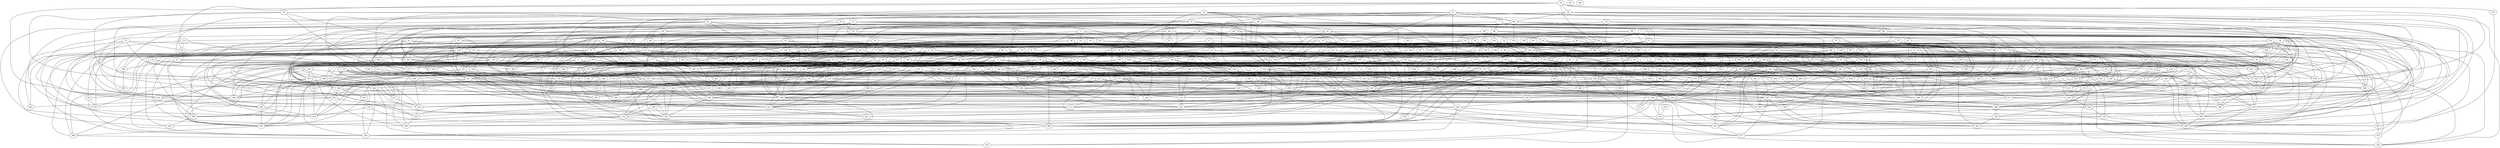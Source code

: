 strict graph "gnp_random_graph(400,0.015)" {
0;
1;
2;
3;
4;
5;
6;
7;
8;
9;
10;
11;
12;
13;
14;
15;
16;
17;
18;
19;
20;
21;
22;
23;
24;
25;
26;
27;
28;
29;
30;
31;
32;
33;
34;
35;
36;
37;
38;
39;
40;
41;
42;
43;
44;
45;
46;
47;
48;
49;
50;
51;
52;
53;
54;
55;
56;
57;
58;
59;
60;
61;
62;
63;
64;
65;
66;
67;
68;
69;
70;
71;
72;
73;
74;
75;
76;
77;
78;
79;
80;
81;
82;
83;
84;
85;
86;
87;
88;
89;
90;
91;
92;
93;
94;
95;
96;
97;
98;
99;
100;
101;
102;
103;
104;
105;
106;
107;
108;
109;
110;
111;
112;
113;
114;
115;
116;
117;
118;
119;
120;
121;
122;
123;
124;
125;
126;
127;
128;
129;
130;
131;
132;
133;
134;
135;
136;
137;
138;
139;
140;
141;
142;
143;
144;
145;
146;
147;
148;
149;
150;
151;
152;
153;
154;
155;
156;
157;
158;
159;
160;
161;
162;
163;
164;
165;
166;
167;
168;
169;
170;
171;
172;
173;
174;
175;
176;
177;
178;
179;
180;
181;
182;
183;
184;
185;
186;
187;
188;
189;
190;
191;
192;
193;
194;
195;
196;
197;
198;
199;
200;
201;
202;
203;
204;
205;
206;
207;
208;
209;
210;
211;
212;
213;
214;
215;
216;
217;
218;
219;
220;
221;
222;
223;
224;
225;
226;
227;
228;
229;
230;
231;
232;
233;
234;
235;
236;
237;
238;
239;
240;
241;
242;
243;
244;
245;
246;
247;
248;
249;
250;
251;
252;
253;
254;
255;
256;
257;
258;
259;
260;
261;
262;
263;
264;
265;
266;
267;
268;
269;
270;
271;
272;
273;
274;
275;
276;
277;
278;
279;
280;
281;
282;
283;
284;
285;
286;
287;
288;
289;
290;
291;
292;
293;
294;
295;
296;
297;
298;
299;
300;
301;
302;
303;
304;
305;
306;
307;
308;
309;
310;
311;
312;
313;
314;
315;
316;
317;
318;
319;
320;
321;
322;
323;
324;
325;
326;
327;
328;
329;
330;
331;
332;
333;
334;
335;
336;
337;
338;
339;
340;
341;
342;
343;
344;
345;
346;
347;
348;
349;
350;
351;
352;
353;
354;
355;
356;
357;
358;
359;
360;
361;
362;
363;
364;
365;
366;
367;
368;
369;
370;
371;
372;
373;
374;
375;
376;
377;
378;
379;
380;
381;
382;
383;
384;
385;
386;
387;
388;
389;
390;
391;
392;
393;
394;
395;
396;
397;
398;
399;
0 -- 192  [is_available=True, prob="0.960285583182"];
0 -- 261  [is_available=True, prob="0.681422055364"];
0 -- 233  [is_available=True, prob="1.0"];
0 -- 204  [is_available=True, prob="1.0"];
0 -- 306  [is_available=True, prob="1.0"];
0 -- 246  [is_available=True, prob="0.301955487008"];
1 -- 294  [is_available=True, prob="0.506749391489"];
1 -- 297  [is_available=True, prob="0.233787558699"];
1 -- 298  [is_available=True, prob="1.0"];
1 -- 369  [is_available=True, prob="0.679521662297"];
1 -- 339  [is_available=True, prob="0.93974536189"];
1 -- 151  [is_available=True, prob="0.552618954377"];
1 -- 316  [is_available=True, prob="0.255176655302"];
2 -- 385  [is_available=True, prob="0.575468000757"];
2 -- 71  [is_available=True, prob="0.551263772239"];
2 -- 106  [is_available=True, prob="0.0713810730258"];
2 -- 150  [is_available=True, prob="0.585326218203"];
2 -- 316  [is_available=True, prob="1.0"];
2 -- 381  [is_available=True, prob="0.637467977395"];
3 -- 353  [is_available=True, prob="1.0"];
3 -- 4  [is_available=True, prob="0.148860842508"];
3 -- 23  [is_available=True, prob="0.0703314576126"];
3 -- 78  [is_available=True, prob="0.779979989581"];
3 -- 239  [is_available=True, prob="0.106447644078"];
3 -- 17  [is_available=True, prob="1.0"];
3 -- 311  [is_available=True, prob="0.00997326498165"];
4 -- 213  [is_available=True, prob="1.0"];
4 -- 253  [is_available=True, prob="0.691884618298"];
5 -- 237  [is_available=True, prob="0.814919615978"];
5 -- 39  [is_available=True, prob="0.0188397613624"];
6 -- 264  [is_available=True, prob="0.746663117261"];
6 -- 209  [is_available=True, prob="1.0"];
6 -- 274  [is_available=True, prob="1.0"];
6 -- 27  [is_available=True, prob="0.120136037571"];
6 -- 265  [is_available=True, prob="0.358320184984"];
7 -- 48  [is_available=True, prob="1.0"];
7 -- 248  [is_available=True, prob="0.43840046336"];
7 -- 91  [is_available=True, prob="0.93866984125"];
7 -- 109  [is_available=True, prob="0.689326023849"];
8 -- 354  [is_available=True, prob="1.0"];
8 -- 299  [is_available=True, prob="0.377552184216"];
8 -- 237  [is_available=True, prob="0.974811190795"];
8 -- 348  [is_available=True, prob="0.845753069719"];
8 -- 189  [is_available=True, prob="0.991782138183"];
8 -- 126  [is_available=True, prob="0.162646977835"];
8 -- 223  [is_available=True, prob="1.0"];
9 -- 259  [is_available=True, prob="0.367141129688"];
9 -- 133  [is_available=True, prob="0.82255637795"];
9 -- 262  [is_available=True, prob="1.0"];
9 -- 277  [is_available=True, prob="0.678183859689"];
9 -- 281  [is_available=True, prob="0.322669842149"];
9 -- 284  [is_available=True, prob="1.0"];
10 -- 80  [is_available=True, prob="0.626778570759"];
10 -- 98  [is_available=True, prob="0.527694461531"];
10 -- 306  [is_available=True, prob="0.290276744316"];
10 -- 189  [is_available=True, prob="1.0"];
10 -- 231  [is_available=True, prob="0.32523570215"];
11 -- 112  [is_available=True, prob="0.999160044097"];
11 -- 243  [is_available=True, prob="1.0"];
11 -- 357  [is_available=True, prob="0.98987338844"];
11 -- 86  [is_available=True, prob="0.0404038038863"];
12 -- 376  [is_available=True, prob="1.0"];
12 -- 70  [is_available=True, prob="1.0"];
13 -- 321  [is_available=True, prob="1.0"];
13 -- 197  [is_available=True, prob="0.813988659428"];
13 -- 137  [is_available=True, prob="0.787743212797"];
13 -- 397  [is_available=True, prob="0.512699382457"];
13 -- 335  [is_available=True, prob="1.0"];
13 -- 348  [is_available=True, prob="0.82392871072"];
14 -- 307  [is_available=True, prob="0.818941201322"];
14 -- 20  [is_available=True, prob="0.757386504232"];
15 -- 257  [is_available=True, prob="0.418201823012"];
15 -- 226  [is_available=True, prob="0.412255112511"];
15 -- 165  [is_available=True, prob="1.0"];
15 -- 134  [is_available=True, prob="0.14285822225"];
15 -- 327  [is_available=True, prob="1.0"];
15 -- 44  [is_available=True, prob="0.214883980055"];
15 -- 181  [is_available=True, prob="1.0"];
15 -- 282  [is_available=True, prob="0.0753790048757"];
15 -- 155  [is_available=True, prob="0.639222310818"];
15 -- 60  [is_available=True, prob="0.832320021132"];
16 -- 197  [is_available=True, prob="0.0401880857125"];
16 -- 38  [is_available=True, prob="0.403188425488"];
16 -- 241  [is_available=True, prob="0.377475032651"];
16 -- 145  [is_available=True, prob="0.979264010996"];
16 -- 338  [is_available=True, prob="0.372195084693"];
16 -- 187  [is_available=True, prob="0.773029834215"];
16 -- 351  [is_available=True, prob="1.0"];
17 -- 192  [is_available=True, prob="0.0430210879419"];
17 -- 299  [is_available=True, prob="0.813534009367"];
17 -- 384  [is_available=True, prob="0.228947491809"];
18 -- 396  [is_available=True, prob="0.741674489685"];
18 -- 115  [is_available=True, prob="1.0"];
18 -- 76  [is_available=True, prob="0.501976143646"];
18 -- 237  [is_available=True, prob="0.685010445425"];
18 -- 397  [is_available=True, prob="0.686671621375"];
19 -- 96  [is_available=True, prob="0.677477331081"];
19 -- 290  [is_available=True, prob="1.0"];
19 -- 165  [is_available=True, prob="0.518239472526"];
19 -- 326  [is_available=True, prob="1.0"];
19 -- 41  [is_available=True, prob="1.0"];
19 -- 144  [is_available=True, prob="0.676312673942"];
19 -- 51  [is_available=True, prob="0.431543005306"];
19 -- 84  [is_available=True, prob="1.0"];
19 -- 89  [is_available=True, prob="1.0"];
19 -- 155  [is_available=True, prob="1.0"];
20 -- 256  [is_available=True, prob="0.148397392811"];
20 -- 229  [is_available=True, prob="0.628264155197"];
20 -- 359  [is_available=True, prob="0.17731800015"];
20 -- 215  [is_available=True, prob="0.343204433142"];
20 -- 92  [is_available=True, prob="0.599134501204"];
20 -- 253  [is_available=True, prob="0.847064534475"];
21 -- 288  [is_available=True, prob="0.689982561936"];
21 -- 258  [is_available=True, prob="0.079491472247"];
21 -- 361  [is_available=True, prob="0.980118746986"];
21 -- 354  [is_available=True, prob="0.206322788056"];
21 -- 243  [is_available=True, prob="0.570042036112"];
21 -- 181  [is_available=True, prob="0.665543838492"];
21 -- 374  [is_available=True, prob="0.22926069471"];
21 -- 393  [is_available=True, prob="0.29802508813"];
21 -- 152  [is_available=True, prob="0.00693264459217"];
21 -- 89  [is_available=True, prob="1.0"];
21 -- 381  [is_available=True, prob="0.992177483139"];
22 -- 176  [is_available=True, prob="0.977960536988"];
22 -- 133  [is_available=True, prob="0.343171764308"];
22 -- 398  [is_available=True, prob="0.715627051919"];
23 -- 259  [is_available=True, prob="0.022892438881"];
23 -- 102  [is_available=True, prob="0.37173475311"];
23 -- 114  [is_available=True, prob="0.412220255489"];
23 -- 181  [is_available=True, prob="0.65277793896"];
23 -- 252  [is_available=True, prob="0.531968683173"];
24 -- 144  [is_available=True, prob="0.130800329865"];
24 -- 202  [is_available=True, prob="0.739600430046"];
24 -- 93  [is_available=True, prob="0.640659806313"];
24 -- 117  [is_available=True, prob="0.980314370789"];
25 -- 74  [is_available=True, prob="1.0"];
25 -- 363  [is_available=True, prob="0.520102862859"];
25 -- 173  [is_available=True, prob="0.561525718922"];
25 -- 341  [is_available=True, prob="0.216277604782"];
26 -- 327  [is_available=True, prob="1.0"];
26 -- 111  [is_available=True, prob="0.690485160437"];
26 -- 177  [is_available=True, prob="0.0044952531866"];
26 -- 88  [is_available=True, prob="0.527022285075"];
26 -- 31  [is_available=True, prob="0.542809512771"];
26 -- 61  [is_available=True, prob="0.173478402057"];
26 -- 319  [is_available=True, prob="0.75260666682"];
27 -- 227  [is_available=True, prob="0.434700937084"];
27 -- 335  [is_available=True, prob="0.979326703534"];
27 -- 113  [is_available=True, prob="1.0"];
27 -- 153  [is_available=True, prob="0.525977587481"];
27 -- 223  [is_available=True, prob="1.0"];
28 -- 321  [is_available=True, prob="0.00468222403804"];
28 -- 59  [is_available=True, prob="1.0"];
28 -- 285  [is_available=True, prob="1.0"];
28 -- 398  [is_available=True, prob="1.0"];
28 -- 247  [is_available=True, prob="1.0"];
29 -- 363  [is_available=True, prob="1.0"];
29 -- 359  [is_available=True, prob="1.0"];
29 -- 75  [is_available=True, prob="0.263635253097"];
29 -- 147  [is_available=True, prob="1.0"];
29 -- 95  [is_available=True, prob="1.0"];
29 -- 157  [is_available=True, prob="0.169719153516"];
29 -- 191  [is_available=True, prob="0.683763149349"];
30 -- 379  [is_available=True, prob="0.209940938716"];
30 -- 359  [is_available=True, prob="0.449108850121"];
32 -- 320  [is_available=True, prob="0.203944278669"];
32 -- 257  [is_available=True, prob="0.711935794634"];
32 -- 137  [is_available=True, prob="0.928929503874"];
32 -- 299  [is_available=True, prob="0.0572668905616"];
32 -- 174  [is_available=True, prob="0.258212690076"];
32 -- 242  [is_available=True, prob="1.0"];
32 -- 310  [is_available=True, prob="0.0193658581643"];
32 -- 253  [is_available=True, prob="0.0989239054958"];
33 -- 321  [is_available=True, prob="0.622255959952"];
33 -- 163  [is_available=True, prob="1.0"];
33 -- 103  [is_available=True, prob="1.0"];
33 -- 170  [is_available=True, prob="0.161472057885"];
33 -- 142  [is_available=True, prob="0.211648626511"];
33 -- 116  [is_available=True, prob="0.104101708358"];
33 -- 373  [is_available=True, prob="0.0538631415107"];
34 -- 321  [is_available=True, prob="0.323346489435"];
34 -- 292  [is_available=True, prob="0.00763460884892"];
34 -- 359  [is_available=True, prob="0.325038603738"];
34 -- 233  [is_available=True, prob="0.526984000976"];
34 -- 236  [is_available=True, prob="0.265440464291"];
34 -- 333  [is_available=True, prob="0.470513752483"];
34 -- 340  [is_available=True, prob="0.915080284586"];
35 -- 324  [is_available=True, prob="0.347257911773"];
35 -- 42  [is_available=True, prob="1.0"];
35 -- 62  [is_available=True, prob="1.0"];
35 -- 246  [is_available=True, prob="0.556661158692"];
35 -- 126  [is_available=True, prob="1.0"];
35 -- 213  [is_available=True, prob="0.0218542635969"];
36 -- 130  [is_available=True, prob="0.652715238491"];
36 -- 315  [is_available=True, prob="0.202237725792"];
36 -- 364  [is_available=True, prob="0.0149159696776"];
36 -- 108  [is_available=True, prob="0.801395690778"];
36 -- 338  [is_available=True, prob="0.542487172136"];
36 -- 178  [is_available=True, prob="0.477204876205"];
36 -- 387  [is_available=True, prob="0.00708988119635"];
36 -- 214  [is_available=True, prob="0.407473111756"];
36 -- 151  [is_available=True, prob="0.624083020909"];
36 -- 152  [is_available=True, prob="0.159195816025"];
36 -- 187  [is_available=True, prob="0.193560664474"];
37 -- 88  [is_available=True, prob="0.883868270758"];
37 -- 75  [is_available=True, prob="0.7649619306"];
37 -- 358  [is_available=True, prob="0.807558384753"];
38 -- 390  [is_available=True, prob="0.724421385122"];
38 -- 392  [is_available=True, prob="1.0"];
38 -- 169  [is_available=True, prob="0.915053786662"];
38 -- 306  [is_available=True, prob="0.17796846576"];
38 -- 56  [is_available=True, prob="1.0"];
38 -- 89  [is_available=True, prob="1.0"];
38 -- 251  [is_available=True, prob="0.23003758907"];
38 -- 382  [is_available=True, prob="0.394419896671"];
39 -- 230  [is_available=True, prob="0.256247607477"];
39 -- 207  [is_available=True, prob="0.425551913928"];
39 -- 147  [is_available=True, prob="0.970669311716"];
39 -- 248  [is_available=True, prob="0.927603035585"];
39 -- 190  [is_available=True, prob="1.0"];
40 -- 96  [is_available=True, prob="1.0"];
40 -- 98  [is_available=True, prob="0.984554962956"];
40 -- 84  [is_available=True, prob="0.253013522368"];
40 -- 338  [is_available=True, prob="0.923091458113"];
41 -- 258  [is_available=True, prob="0.12183694003"];
41 -- 139  [is_available=True, prob="0.599835151753"];
41 -- 72  [is_available=True, prob="0.396472112991"];
41 -- 75  [is_available=True, prob="1.0"];
41 -- 144  [is_available=True, prob="0.383577431288"];
41 -- 308  [is_available=True, prob="0.827341639777"];
41 -- 299  [is_available=True, prob="1.0"];
41 -- 378  [is_available=True, prob="1.0"];
41 -- 351  [is_available=True, prob="0.435890984828"];
42 -- 166  [is_available=True, prob="1.0"];
42 -- 233  [is_available=True, prob="0.490066815633"];
42 -- 80  [is_available=True, prob="0.964190727626"];
42 -- 209  [is_available=True, prob="0.873834207668"];
42 -- 195  [is_available=True, prob="0.274897800037"];
42 -- 279  [is_available=True, prob="0.454880560383"];
42 -- 159  [is_available=True, prob="1.0"];
43 -- 306  [is_available=True, prob="0.496498646687"];
43 -- 131  [is_available=True, prob="1.0"];
43 -- 260  [is_available=True, prob="0.762190752477"];
44 -- 321  [is_available=True, prob="1.0"];
44 -- 388  [is_available=True, prob="0.821563041489"];
44 -- 110  [is_available=True, prob="1.0"];
44 -- 55  [is_available=True, prob="0.844835603282"];
44 -- 187  [is_available=True, prob="0.231708369744"];
44 -- 286  [is_available=True, prob="0.950175027219"];
45 -- 196  [is_available=True, prob="1.0"];
45 -- 71  [is_available=True, prob="0.0871587805157"];
45 -- 356  [is_available=True, prob="1.0"];
45 -- 143  [is_available=True, prob="0.650074863595"];
45 -- 80  [is_available=True, prob="0.693386055368"];
45 -- 180  [is_available=True, prob="0.114109647439"];
45 -- 281  [is_available=True, prob="0.458450851287"];
45 -- 280  [is_available=True, prob="0.654422572288"];
45 -- 121  [is_available=True, prob="0.0603323080637"];
45 -- 314  [is_available=True, prob="0.72410273933"];
45 -- 254  [is_available=True, prob="0.700813226192"];
46 -- 329  [is_available=True, prob="0.0440009533499"];
46 -- 90  [is_available=True, prob="0.149870713622"];
46 -- 399  [is_available=True, prob="1.0"];
46 -- 380  [is_available=True, prob="0.506043269815"];
46 -- 127  [is_available=True, prob="0.754444620008"];
47 -- 262  [is_available=True, prob="1.0"];
47 -- 195  [is_available=True, prob="1.0"];
47 -- 101  [is_available=True, prob="0.933287782147"];
47 -- 198  [is_available=True, prob="0.013271722681"];
47 -- 291  [is_available=True, prob="0.108117752376"];
47 -- 330  [is_available=True, prob="0.457804095981"];
47 -- 146  [is_available=True, prob="0.302496582563"];
47 -- 227  [is_available=True, prob="0.260209702474"];
47 -- 52  [is_available=True, prob="0.812746777706"];
47 -- 134  [is_available=True, prob="1.0"];
48 -- 257  [is_available=True, prob="0.684743800337"];
48 -- 229  [is_available=True, prob="0.65937661865"];
48 -- 198  [is_available=True, prob="1.0"];
48 -- 200  [is_available=True, prob="0.221046317335"];
48 -- 141  [is_available=True, prob="0.288216466013"];
48 -- 366  [is_available=True, prob="1.0"];
48 -- 151  [is_available=True, prob="0.688776551015"];
48 -- 216  [is_available=True, prob="0.905491054798"];
49 -- 249  [is_available=True, prob="0.875527495406"];
49 -- 266  [is_available=True, prob="1.0"];
49 -- 140  [is_available=True, prob="0.994459624577"];
49 -- 265  [is_available=True, prob="1.0"];
49 -- 175  [is_available=True, prob="0.502027294643"];
50 -- 337  [is_available=True, prob="1.0"];
50 -- 130  [is_available=True, prob="0.555580337987"];
50 -- 206  [is_available=True, prob="1.0"];
50 -- 198  [is_available=True, prob="0.199726939353"];
50 -- 119  [is_available=True, prob="0.180451645545"];
51 -- 128  [is_available=True, prob="1.0"];
51 -- 264  [is_available=True, prob="1.0"];
51 -- 180  [is_available=True, prob="0.417440134726"];
51 -- 340  [is_available=True, prob="0.727501540338"];
52 -- 331  [is_available=True, prob="1.0"];
52 -- 234  [is_available=True, prob="0.284078104156"];
52 -- 211  [is_available=True, prob="0.131295616621"];
53 -- 375  [is_available=True, prob="0.366327260196"];
53 -- 153  [is_available=True, prob="0.884352728264"];
53 -- 122  [is_available=True, prob="0.163246451597"];
53 -- 359  [is_available=True, prob="0.525537919372"];
53 -- 135  [is_available=True, prob="0.128148662871"];
54 -- 382  [is_available=True, prob="1.0"];
54 -- 82  [is_available=True, prob="1.0"];
54 -- 354  [is_available=True, prob="0.133072429966"];
54 -- 106  [is_available=True, prob="1.0"];
54 -- 70  [is_available=True, prob="0.447021676434"];
55 -- 261  [is_available=True, prob="1.0"];
55 -- 270  [is_available=True, prob="0.380209385407"];
55 -- 209  [is_available=True, prob="0.799410607674"];
55 -- 86  [is_available=True, prob="1.0"];
55 -- 90  [is_available=True, prob="0.592789794574"];
56 -- 132  [is_available=True, prob="0.724064553299"];
56 -- 70  [is_available=True, prob="0.587867838924"];
56 -- 302  [is_available=True, prob="1.0"];
56 -- 303  [is_available=True, prob="1.0"];
56 -- 334  [is_available=True, prob="0.47906572782"];
56 -- 378  [is_available=True, prob="0.824539492576"];
56 -- 158  [is_available=True, prob="0.280259028678"];
56 -- 341  [is_available=True, prob="0.482871972672"];
57 -- 317  [is_available=True, prob="0.232305154847"];
57 -- 389  [is_available=True, prob="1.0"];
58 -- 103  [is_available=True, prob="1.0"];
58 -- 360  [is_available=True, prob="0.502878494615"];
58 -- 76  [is_available=True, prob="0.273136625998"];
58 -- 172  [is_available=True, prob="0.290025410807"];
58 -- 209  [is_available=True, prob="0.7188504137"];
58 -- 373  [is_available=True, prob="1.0"];
58 -- 315  [is_available=True, prob="0.501420474039"];
58 -- 61  [is_available=True, prob="0.458520313962"];
59 -- 234  [is_available=True, prob="0.364173935989"];
59 -- 261  [is_available=True, prob="1.0"];
59 -- 327  [is_available=True, prob="0.832152945875"];
60 -- 132  [is_available=True, prob="0.380827811946"];
60 -- 171  [is_available=True, prob="1.0"];
60 -- 92  [is_available=True, prob="1.0"];
61 -- 98  [is_available=True, prob="1.0"];
61 -- 228  [is_available=True, prob="0.223135319503"];
61 -- 394  [is_available=True, prob="0.0752438734082"];
61 -- 175  [is_available=True, prob="0.730723426197"];
61 -- 118  [is_available=True, prob="1.0"];
62 -- 277  [is_available=True, prob="0.298481757218"];
62 -- 335  [is_available=True, prob="1.0"];
63 -- 321  [is_available=True, prob="0.965060092267"];
63 -- 204  [is_available=True, prob="1.0"];
63 -- 254  [is_available=True, prob="0.965296200478"];
63 -- 247  [is_available=True, prob="0.637872665077"];
64 -- 123  [is_available=True, prob="0.15328453195"];
64 -- 260  [is_available=True, prob="1.0"];
64 -- 94  [is_available=True, prob="0.266235241484"];
65 -- 210  [is_available=True, prob="1.0"];
65 -- 356  [is_available=True, prob="0.166379306531"];
65 -- 298  [is_available=True, prob="0.797082762284"];
65 -- 399  [is_available=True, prob="1.0"];
66 -- 224  [is_available=True, prob="0.336457145127"];
66 -- 345  [is_available=True, prob="1.0"];
67 -- 70  [is_available=True, prob="1.0"];
67 -- 235  [is_available=True, prob="0.897668034516"];
67 -- 148  [is_available=True, prob="1.0"];
67 -- 377  [is_available=True, prob="0.706841719508"];
67 -- 116  [is_available=True, prob="0.368128924104"];
67 -- 253  [is_available=True, prob="1.0"];
67 -- 158  [is_available=True, prob="0.955802123189"];
68 -- 193  [is_available=True, prob="1.0"];
68 -- 290  [is_available=True, prob="0.724724606093"];
68 -- 292  [is_available=True, prob="0.815727504862"];
68 -- 393  [is_available=True, prob="1.0"];
68 -- 302  [is_available=True, prob="1.0"];
68 -- 79  [is_available=True, prob="0.609767034063"];
68 -- 245  [is_available=True, prob="0.477624074768"];
68 -- 93  [is_available=True, prob="0.68634885927"];
68 -- 223  [is_available=True, prob="1.0"];
69 -- 271  [is_available=True, prob="0.888906589634"];
69 -- 171  [is_available=True, prob="0.253819963976"];
69 -- 389  [is_available=True, prob="0.187924547303"];
69 -- 318  [is_available=True, prob="0.573224786958"];
69 -- 247  [is_available=True, prob="1.0"];
70 -- 393  [is_available=True, prob="1.0"];
70 -- 206  [is_available=True, prob="0.096821374387"];
70 -- 213  [is_available=True, prob="1.0"];
70 -- 313  [is_available=True, prob="0.786224851284"];
71 -- 163  [is_available=True, prob="1.0"];
71 -- 262  [is_available=True, prob="0.388007544274"];
71 -- 119  [is_available=True, prob="0.399764649264"];
71 -- 241  [is_available=True, prob="1.0"];
71 -- 308  [is_available=True, prob="0.375850920145"];
71 -- 309  [is_available=True, prob="0.202537602409"];
71 -- 151  [is_available=True, prob="0.692754457066"];
71 -- 253  [is_available=True, prob="0.38804447786"];
71 -- 222  [is_available=True, prob="0.547503986485"];
71 -- 255  [is_available=True, prob="1.0"];
72 -- 104  [is_available=True, prob="0.855892810072"];
72 -- 182  [is_available=True, prob="0.332108648826"];
73 -- 164  [is_available=True, prob="0.483660475515"];
73 -- 101  [is_available=True, prob="0.550754351714"];
73 -- 268  [is_available=True, prob="0.582029166169"];
73 -- 236  [is_available=True, prob="0.135703028806"];
73 -- 316  [is_available=True, prob="0.416684763898"];
73 -- 132  [is_available=True, prob="0.584472938141"];
73 -- 284  [is_available=True, prob="0.735000662212"];
73 -- 329  [is_available=True, prob="0.00767093338923"];
74 -- 96  [is_available=True, prob="0.543300934199"];
74 -- 212  [is_available=True, prob="0.238394375738"];
74 -- 232  [is_available=True, prob="0.638227366127"];
74 -- 356  [is_available=True, prob="0.989543113366"];
75 -- 271  [is_available=True, prob="1.0"];
75 -- 342  [is_available=True, prob="0.332438049214"];
75 -- 348  [is_available=True, prob="0.0247131591702"];
76 -- 128  [is_available=True, prob="0.963345008899"];
76 -- 256  [is_available=True, prob="0.760491098021"];
76 -- 258  [is_available=True, prob="0.408063282566"];
76 -- 251  [is_available=True, prob="1.0"];
76 -- 235  [is_available=True, prob="0.433862786174"];
76 -- 77  [is_available=True, prob="0.269414230833"];
76 -- 142  [is_available=True, prob="0.251421119914"];
76 -- 240  [is_available=True, prob="0.290951732751"];
76 -- 368  [is_available=True, prob="1.0"];
76 -- 345  [is_available=True, prob="0.545810348446"];
76 -- 155  [is_available=True, prob="0.202110148463"];
77 -- 236  [is_available=True, prob="0.535413534422"];
77 -- 178  [is_available=True, prob="0.932923041046"];
77 -- 249  [is_available=True, prob="1.0"];
78 -- 104  [is_available=True, prob="0.0182818710026"];
78 -- 298  [is_available=True, prob="0.760022962932"];
78 -- 155  [is_available=True, prob="0.933456263576"];
78 -- 253  [is_available=True, prob="1.0"];
78 -- 158  [is_available=True, prob="0.407774244566"];
79 -- 355  [is_available=True, prob="0.737512317086"];
79 -- 100  [is_available=True, prob="0.412924214017"];
79 -- 180  [is_available=True, prob="0.320594794141"];
79 -- 244  [is_available=True, prob="0.62864359964"];
80 -- 97  [is_available=True, prob="0.345944705224"];
80 -- 325  [is_available=True, prob="0.591288391228"];
80 -- 104  [is_available=True, prob="1.0"];
81 -- 106  [is_available=True, prob="0.277373829442"];
81 -- 179  [is_available=True, prob="0.495917972186"];
81 -- 284  [is_available=True, prob="0.952521884698"];
82 -- 201  [is_available=True, prob="0.8974632007"];
82 -- 374  [is_available=True, prob="0.0751414843437"];
84 -- 117  [is_available=True, prob="1.0"];
85 -- 156  [is_available=True, prob="1.0"];
85 -- 349  [is_available=True, prob="0.811448921981"];
86 -- 353  [is_available=True, prob="0.351127286535"];
86 -- 322  [is_available=True, prob="1.0"];
86 -- 391  [is_available=True, prob="0.862218936781"];
86 -- 232  [is_available=True, prob="1.0"];
86 -- 172  [is_available=True, prob="1.0"];
86 -- 205  [is_available=True, prob="0.454934020883"];
86 -- 240  [is_available=True, prob="0.331343958695"];
86 -- 338  [is_available=True, prob="0.92507157375"];
86 -- 276  [is_available=True, prob="0.295215703868"];
86 -- 122  [is_available=True, prob="1.0"];
86 -- 91  [is_available=True, prob="0.401555528322"];
86 -- 285  [is_available=True, prob="1.0"];
87 -- 144  [is_available=True, prob="0.671625367813"];
87 -- 187  [is_available=True, prob="0.871818932708"];
87 -- 390  [is_available=True, prob="1.0"];
88 -- 358  [is_available=True, prob="0.661935773304"];
88 -- 361  [is_available=True, prob="0.21253328061"];
88 -- 366  [is_available=True, prob="1.0"];
88 -- 175  [is_available=True, prob="0.847376975142"];
88 -- 368  [is_available=True, prob="0.540730435512"];
88 -- 370  [is_available=True, prob="0.0342548863984"];
88 -- 149  [is_available=True, prob="0.646478821746"];
88 -- 374  [is_available=True, prob="0.500740503227"];
88 -- 220  [is_available=True, prob="0.846946755434"];
89 -- 213  [is_available=True, prob="1.0"];
89 -- 104  [is_available=True, prob="0.61728205023"];
89 -- 269  [is_available=True, prob="0.305444533081"];
89 -- 278  [is_available=True, prob="0.164162058858"];
89 -- 217  [is_available=True, prob="0.843892974474"];
89 -- 123  [is_available=True, prob="0.31145076899"];
89 -- 93  [is_available=True, prob="0.574404833443"];
89 -- 211  [is_available=True, prob="1.0"];
90 -- 389  [is_available=True, prob="0.206531766746"];
90 -- 245  [is_available=True, prob="0.028004190906"];
90 -- 375  [is_available=True, prob="1.0"];
90 -- 285  [is_available=True, prob="0.54990603349"];
91 -- 99  [is_available=True, prob="0.505929338438"];
91 -- 327  [is_available=True, prob="1.0"];
91 -- 178  [is_available=True, prob="1.0"];
91 -- 183  [is_available=True, prob="0.920327817057"];
92 -- 160  [is_available=True, prob="0.484315739929"];
92 -- 193  [is_available=True, prob="1.0"];
92 -- 203  [is_available=True, prob="0.0229092176588"];
92 -- 142  [is_available=True, prob="0.390211927148"];
92 -- 341  [is_available=True, prob="0.98476903128"];
92 -- 311  [is_available=True, prob="1.0"];
92 -- 282  [is_available=True, prob="0.628977498527"];
92 -- 382  [is_available=True, prob="0.180641211591"];
93 -- 96  [is_available=True, prob="1.0"];
93 -- 131  [is_available=True, prob="0.744715601876"];
93 -- 367  [is_available=True, prob="0.118732594584"];
93 -- 346  [is_available=True, prob="0.171336869289"];
94 -- 161  [is_available=True, prob="0.890260444094"];
94 -- 261  [is_available=True, prob="0.0738009800684"];
94 -- 201  [is_available=True, prob="0.182436788431"];
94 -- 170  [is_available=True, prob="1.0"];
94 -- 107  [is_available=True, prob="0.531086413073"];
94 -- 208  [is_available=True, prob="0.167812187602"];
94 -- 147  [is_available=True, prob="0.302479952394"];
94 -- 251  [is_available=True, prob="0.683536139055"];
95 -- 99  [is_available=True, prob="0.202288874076"];
95 -- 269  [is_available=True, prob="0.596867271799"];
95 -- 398  [is_available=True, prob="0.887851949484"];
95 -- 173  [is_available=True, prob="0.499346532377"];
95 -- 177  [is_available=True, prob="1.0"];
95 -- 308  [is_available=True, prob="0.468436479694"];
95 -- 312  [is_available=True, prob="0.417308627473"];
95 -- 382  [is_available=True, prob="1.0"];
96 -- 362  [is_available=True, prob="0.234879546656"];
96 -- 159  [is_available=True, prob="0.444384091863"];
97 -- 267  [is_available=True, prob="0.99828335216"];
97 -- 214  [is_available=True, prob="0.947343019598"];
97 -- 158  [is_available=True, prob="0.797546544541"];
97 -- 287  [is_available=True, prob="0.074031717236"];
98 -- 177  [is_available=True, prob="0.440490003001"];
98 -- 262  [is_available=True, prob="0.227159844525"];
99 -- 208  [is_available=True, prob="1.0"];
99 -- 385  [is_available=True, prob="0.376493836145"];
100 -- 256  [is_available=True, prob="1.0"];
100 -- 132  [is_available=True, prob="0.676897574902"];
100 -- 166  [is_available=True, prob="0.505854114973"];
100 -- 167  [is_available=True, prob="1.0"];
100 -- 330  [is_available=True, prob="0.204667467441"];
100 -- 237  [is_available=True, prob="0.406433705518"];
100 -- 301  [is_available=True, prob="0.592113598724"];
100 -- 348  [is_available=True, prob="0.550270928366"];
101 -- 226  [is_available=True, prob="1.0"];
101 -- 389  [is_available=True, prob="0.86498688729"];
101 -- 135  [is_available=True, prob="1.0"];
101 -- 115  [is_available=True, prob="1.0"];
101 -- 276  [is_available=True, prob="0.331514070802"];
101 -- 310  [is_available=True, prob="0.0184183184899"];
101 -- 343  [is_available=True, prob="0.475915854163"];
101 -- 303  [is_available=True, prob="0.127348821698"];
102 -- 178  [is_available=True, prob="1.0"];
102 -- 234  [is_available=True, prob="0.890496293329"];
103 -- 256  [is_available=True, prob="0.404458342687"];
103 -- 231  [is_available=True, prob="0.159162901106"];
103 -- 129  [is_available=True, prob="0.22882470615"];
103 -- 268  [is_available=True, prob="1.0"];
104 -- 269  [is_available=True, prob="0.428680399289"];
104 -- 243  [is_available=True, prob="0.355185163262"];
104 -- 380  [is_available=True, prob="0.761475121854"];
105 -- 169  [is_available=True, prob="1.0"];
105 -- 390  [is_available=True, prob="0.767737798381"];
106 -- 256  [is_available=True, prob="0.512747065318"];
106 -- 322  [is_available=True, prob="0.870307102521"];
106 -- 205  [is_available=True, prob="0.0213359292971"];
106 -- 115  [is_available=True, prob="0.87622855103"];
106 -- 276  [is_available=True, prob="0.332999671"];
106 -- 120  [is_available=True, prob="0.0220760352959"];
106 -- 251  [is_available=True, prob="0.0907394184093"];
106 -- 252  [is_available=True, prob="0.493651078539"];
106 -- 312  [is_available=True, prob="1.0"];
107 -- 160  [is_available=True, prob="1.0"];
107 -- 136  [is_available=True, prob="0.808336615582"];
107 -- 174  [is_available=True, prob="0.0235619550601"];
107 -- 296  [is_available=True, prob="0.232374733299"];
107 -- 380  [is_available=True, prob="0.0484330399944"];
108 -- 288  [is_available=True, prob="0.521157478169"];
108 -- 133  [is_available=True, prob="1.0"];
108 -- 267  [is_available=True, prob="0.949934896647"];
108 -- 276  [is_available=True, prob="1.0"];
108 -- 215  [is_available=True, prob="0.337548541569"];
109 -- 115  [is_available=True, prob="0.0483156014654"];
109 -- 235  [is_available=True, prob="0.81652576426"];
110 -- 226  [is_available=True, prob="0.17538161727"];
110 -- 395  [is_available=True, prob="0.403031441348"];
110 -- 196  [is_available=True, prob="0.3564188746"];
110 -- 236  [is_available=True, prob="0.913705378132"];
110 -- 139  [is_available=True, prob="0.210058864503"];
110 -- 290  [is_available=True, prob="1.0"];
110 -- 178  [is_available=True, prob="0.957157550376"];
110 -- 119  [is_available=True, prob="0.0945082180642"];
111 -- 241  [is_available=True, prob="0.577672324759"];
111 -- 178  [is_available=True, prob="1.0"];
111 -- 197  [is_available=True, prob="0.335704953549"];
112 -- 256  [is_available=True, prob="0.240170352023"];
112 -- 288  [is_available=True, prob="0.654431457345"];
112 -- 269  [is_available=True, prob="1.0"];
112 -- 143  [is_available=True, prob="1.0"];
112 -- 375  [is_available=True, prob="1.0"];
112 -- 248  [is_available=True, prob="0.880893070081"];
112 -- 153  [is_available=True, prob="0.773891626395"];
112 -- 347  [is_available=True, prob="0.094373878319"];
112 -- 253  [is_available=True, prob="1.0"];
113 -- 337  [is_available=True, prob="0.0340509807665"];
113 -- 262  [is_available=True, prob="0.422716831498"];
114 -- 323  [is_available=True, prob="0.438139458617"];
114 -- 263  [is_available=True, prob="0.481950823786"];
114 -- 392  [is_available=True, prob="0.0589837393416"];
114 -- 297  [is_available=True, prob="0.24152191597"];
114 -- 183  [is_available=True, prob="0.413248442016"];
114 -- 152  [is_available=True, prob="0.0287799419654"];
114 -- 254  [is_available=True, prob="0.293934822476"];
115 -- 384  [is_available=True, prob="0.580918875754"];
115 -- 387  [is_available=True, prob="0.799556483413"];
115 -- 239  [is_available=True, prob="0.185056243473"];
115 -- 274  [is_available=True, prob="0.831688357365"];
115 -- 213  [is_available=True, prob="0.766676602244"];
116 -- 396  [is_available=True, prob="0.114047454824"];
116 -- 188  [is_available=True, prob="0.363746774117"];
116 -- 219  [is_available=True, prob="0.660516385424"];
117 -- 360  [is_available=True, prob="0.477448486154"];
117 -- 268  [is_available=True, prob="0.928848465943"];
117 -- 173  [is_available=True, prob="1.0"];
117 -- 368  [is_available=True, prob="1.0"];
117 -- 153  [is_available=True, prob="0.53248640831"];
118 -- 234  [is_available=True, prob="0.588958503658"];
118 -- 299  [is_available=True, prob="0.390143034235"];
118 -- 190  [is_available=True, prob="0.146224397733"];
118 -- 394  [is_available=True, prob="1.0"];
119 -- 325  [is_available=True, prob="0.969899960399"];
119 -- 306  [is_available=True, prob="0.344513660357"];
119 -- 181  [is_available=True, prob="0.120512095768"];
119 -- 122  [is_available=True, prob="0.80601301265"];
119 -- 125  [is_available=True, prob="0.78606532377"];
119 -- 126  [is_available=True, prob="0.553290370754"];
120 -- 354  [is_available=True, prob="0.286126812203"];
120 -- 181  [is_available=True, prob="0.0107423363176"];
120 -- 310  [is_available=True, prob="0.364847099605"];
120 -- 184  [is_available=True, prob="0.932473838932"];
120 -- 345  [is_available=True, prob="1.0"];
121 -- 365  [is_available=True, prob="0.540752826379"];
121 -- 341  [is_available=True, prob="0.289849021585"];
122 -- 381  [is_available=True, prob="0.298394177303"];
123 -- 372  [is_available=True, prob="1.0"];
123 -- 312  [is_available=True, prob="1.0"];
124 -- 165  [is_available=True, prob="0.244642480278"];
124 -- 342  [is_available=True, prob="0.229068182048"];
125 -- 233  [is_available=True, prob="0.356179088043"];
125 -- 199  [is_available=True, prob="0.694451699177"];
125 -- 260  [is_available=True, prob="0.267942271967"];
125 -- 390  [is_available=True, prob="0.292482053777"];
127 -- 256  [is_available=True, prob="1.0"];
127 -- 385  [is_available=True, prob="0.424156384515"];
127 -- 197  [is_available=True, prob="1.0"];
127 -- 395  [is_available=True, prob="0.935039825739"];
127 -- 399  [is_available=True, prob="0.656037762823"];
127 -- 176  [is_available=True, prob="0.367304381356"];
127 -- 370  [is_available=True, prob="1.0"];
127 -- 249  [is_available=True, prob="1.0"];
128 -- 267  [is_available=True, prob="1.0"];
128 -- 206  [is_available=True, prob="0.337858314606"];
128 -- 372  [is_available=True, prob="0.718498137277"];
128 -- 373  [is_available=True, prob="1.0"];
129 -- 289  [is_available=True, prob="1.0"];
129 -- 201  [is_available=True, prob="0.545743478395"];
129 -- 244  [is_available=True, prob="1.0"];
129 -- 183  [is_available=True, prob="0.208212957635"];
129 -- 148  [is_available=True, prob="1.0"];
129 -- 187  [is_available=True, prob="1.0"];
130 -- 227  [is_available=True, prob="0.939533756455"];
130 -- 234  [is_available=True, prob="0.17411681382"];
130 -- 342  [is_available=True, prob="1.0"];
130 -- 312  [is_available=True, prob="0.601781311691"];
130 -- 316  [is_available=True, prob="1.0"];
130 -- 381  [is_available=True, prob="0.795299282024"];
131 -- 163  [is_available=True, prob="0.576849074763"];
131 -- 169  [is_available=True, prob="0.948063515304"];
131 -- 174  [is_available=True, prob="0.193788067573"];
131 -- 157  [is_available=True, prob="0.0924294995865"];
131 -- 209  [is_available=True, prob="0.413903800823"];
131 -- 252  [is_available=True, prob="0.15238512503"];
131 -- 191  [is_available=True, prob="0.416494493407"];
132 -- 369  [is_available=True, prob="0.986504221087"];
133 -- 210  [is_available=True, prob="0.71277261757"];
134 -- 225  [is_available=True, prob="0.980860788743"];
134 -- 195  [is_available=True, prob="0.561196735949"];
134 -- 389  [is_available=True, prob="0.296202457813"];
134 -- 257  [is_available=True, prob="0.455554011105"];
134 -- 299  [is_available=True, prob="0.270672459484"];
134 -- 364  [is_available=True, prob="1.0"];
134 -- 307  [is_available=True, prob="1.0"];
134 -- 308  [is_available=True, prob="0.739299452036"];
134 -- 278  [is_available=True, prob="0.488997797078"];
135 -- 225  [is_available=True, prob="1.0"];
135 -- 229  [is_available=True, prob="0.137007874963"];
135 -- 166  [is_available=True, prob="0.997943115589"];
135 -- 376  [is_available=True, prob="0.219423426923"];
136 -- 321  [is_available=True, prob="0.526002231278"];
136 -- 378  [is_available=True, prob="0.917495125778"];
136 -- 212  [is_available=True, prob="1.0"];
136 -- 142  [is_available=True, prob="0.0359265384855"];
137 -- 216  [is_available=True, prob="0.266640031906"];
137 -- 203  [is_available=True, prob="0.817941912982"];
137 -- 149  [is_available=True, prob="0.712377934647"];
138 -- 355  [is_available=True, prob="0.734212772834"];
138 -- 356  [is_available=True, prob="1.0"];
138 -- 166  [is_available=True, prob="1.0"];
138 -- 294  [is_available=True, prob="1.0"];
138 -- 270  [is_available=True, prob="0.0653943760906"];
138 -- 344  [is_available=True, prob="0.0194572844913"];
138 -- 148  [is_available=True, prob="0.880112993286"];
138 -- 213  [is_available=True, prob="0.414023683774"];
138 -- 312  [is_available=True, prob="1.0"];
139 -- 336  [is_available=True, prob="1.0"];
139 -- 276  [is_available=True, prob="0.348126010272"];
139 -- 246  [is_available=True, prob="0.887376844022"];
139 -- 312  [is_available=True, prob="1.0"];
140 -- 346  [is_available=True, prob="0.601643241429"];
140 -- 283  [is_available=True, prob="0.667655181812"];
140 -- 172  [is_available=True, prob="0.383797301383"];
140 -- 345  [is_available=True, prob="0.20405247978"];
141 -- 195  [is_available=True, prob="0.684025861905"];
141 -- 156  [is_available=True, prob="0.8086612909"];
141 -- 253  [is_available=True, prob="0.606033625697"];
141 -- 223  [is_available=True, prob="1.0"];
142 -- 297  [is_available=True, prob="1.0"];
142 -- 303  [is_available=True, prob="0.822862298076"];
142 -- 241  [is_available=True, prob="0.181550263566"];
142 -- 340  [is_available=True, prob="1.0"];
143 -- 256  [is_available=True, prob="0.19950357475"];
143 -- 355  [is_available=True, prob="0.343673768619"];
143 -- 389  [is_available=True, prob="0.213261858022"];
143 -- 362  [is_available=True, prob="1.0"];
143 -- 203  [is_available=True, prob="0.364831001253"];
143 -- 184  [is_available=True, prob="0.552113810301"];
144 -- 231  [is_available=True, prob="1.0"];
144 -- 312  [is_available=True, prob="1.0"];
145 -- 390  [is_available=True, prob="0.0871314915536"];
146 -- 184  [is_available=True, prob="0.731071519064"];
146 -- 203  [is_available=True, prob="0.677174698631"];
146 -- 255  [is_available=True, prob="0.947368587383"];
146 -- 341  [is_available=True, prob="0.684394484875"];
147 -- 256  [is_available=True, prob="0.604982757901"];
147 -- 362  [is_available=True, prob="1.0"];
149 -- 317  [is_available=True, prob="0.23226919765"];
149 -- 310  [is_available=True, prob="0.482572254841"];
149 -- 217  [is_available=True, prob="1.0"];
149 -- 189  [is_available=True, prob="0.836035315882"];
149 -- 255  [is_available=True, prob="1.0"];
150 -- 176  [is_available=True, prob="1.0"];
150 -- 249  [is_available=True, prob="0.538211124487"];
150 -- 310  [is_available=True, prob="0.0541469450409"];
150 -- 257  [is_available=True, prob="0.771367512889"];
151 -- 288  [is_available=True, prob="0.297036182267"];
151 -- 359  [is_available=True, prob="1.0"];
151 -- 166  [is_available=True, prob="1.0"];
151 -- 203  [is_available=True, prob="0.443428120615"];
151 -- 308  [is_available=True, prob="0.56319567741"];
152 -- 292  [is_available=True, prob="0.739728669107"];
152 -- 184  [is_available=True, prob="0.366085783465"];
152 -- 187  [is_available=True, prob="1.0"];
152 -- 316  [is_available=True, prob="0.227365527534"];
153 -- 258  [is_available=True, prob="1.0"];
153 -- 238  [is_available=True, prob="1.0"];
154 -- 215  [is_available=True, prob="1.0"];
156 -- 317  [is_available=True, prob="1.0"];
156 -- 188  [is_available=True, prob="0.177215958599"];
157 -- 312  [is_available=True, prob="1.0"];
157 -- 375  [is_available=True, prob="0.850566868396"];
158 -- 293  [is_available=True, prob="1.0"];
158 -- 294  [is_available=True, prob="0.661064870015"];
158 -- 161  [is_available=True, prob="0.664224834971"];
158 -- 396  [is_available=True, prob="0.799945970623"];
158 -- 368  [is_available=True, prob="0.509665088194"];
158 -- 345  [is_available=True, prob="0.453654944286"];
159 -- 227  [is_available=True, prob="0.724623259605"];
159 -- 235  [is_available=True, prob="1.0"];
159 -- 340  [is_available=True, prob="0.422482051803"];
159 -- 341  [is_available=True, prob="0.535102940958"];
160 -- 352  [is_available=True, prob="0.395672146438"];
160 -- 358  [is_available=True, prob="0.45277918607"];
160 -- 262  [is_available=True, prob="1.0"];
160 -- 334  [is_available=True, prob="0.0807713281192"];
160 -- 279  [is_available=True, prob="1.0"];
161 -- 169  [is_available=True, prob="0.454661802665"];
161 -- 218  [is_available=True, prob="0.534099911251"];
161 -- 332  [is_available=True, prob="0.683934040788"];
162 -- 370  [is_available=True, prob="0.649626776476"];
163 -- 296  [is_available=True, prob="1.0"];
163 -- 330  [is_available=True, prob="0.417550918565"];
163 -- 177  [is_available=True, prob="0.696439002666"];
163 -- 252  [is_available=True, prob="0.607610691057"];
164 -- 389  [is_available=True, prob="0.44601034924"];
165 -- 296  [is_available=True, prob="1.0"];
165 -- 289  [is_available=True, prob="0.831830785953"];
166 -- 375  [is_available=True, prob="0.436154490971"];
166 -- 333  [is_available=True, prob="0.736628651547"];
166 -- 304  [is_available=True, prob="0.126185419686"];
166 -- 345  [is_available=True, prob="0.941816190517"];
166 -- 382  [is_available=True, prob="0.0938198442892"];
167 -- 296  [is_available=True, prob="0.6947474913"];
167 -- 318  [is_available=True, prob="0.194417457704"];
168 -- 364  [is_available=True, prob="0.221956421821"];
168 -- 203  [is_available=True, prob="0.647362636953"];
168 -- 324  [is_available=True, prob="0.505050176564"];
168 -- 213  [is_available=True, prob="0.750917319866"];
168 -- 377  [is_available=True, prob="1.0"];
169 -- 325  [is_available=True, prob="0.214277294903"];
169 -- 236  [is_available=True, prob="0.795426125531"];
169 -- 278  [is_available=True, prob="0.0625124233803"];
169 -- 349  [is_available=True, prob="1.0"];
169 -- 286  [is_available=True, prob="0.0465189224882"];
169 -- 223  [is_available=True, prob="0.740706940202"];
170 -- 386  [is_available=True, prob="1.0"];
170 -- 318  [is_available=True, prob="0.336945698159"];
170 -- 225  [is_available=True, prob="0.353346785669"];
171 -- 385  [is_available=True, prob="0.323661250503"];
171 -- 355  [is_available=True, prob="1.0"];
171 -- 302  [is_available=True, prob="0.437093925338"];
171 -- 206  [is_available=True, prob="0.354071089242"];
171 -- 255  [is_available=True, prob="0.601772600651"];
172 -- 331  [is_available=True, prob="1.0"];
172 -- 276  [is_available=True, prob="0.254417675185"];
172 -- 313  [is_available=True, prob="1.0"];
173 -- 226  [is_available=True, prob="0.926686493397"];
173 -- 291  [is_available=True, prob="0.546234600849"];
173 -- 266  [is_available=True, prob="1.0"];
173 -- 243  [is_available=True, prob="0.398289100152"];
173 -- 311  [is_available=True, prob="1.0"];
173 -- 250  [is_available=True, prob="0.531680038662"];
174 -- 261  [is_available=True, prob="0.057718651487"];
174 -- 264  [is_available=True, prob="0.852034287514"];
174 -- 297  [is_available=True, prob="0.249628971783"];
175 -- 236  [is_available=True, prob="0.0491610786288"];
175 -- 223  [is_available=True, prob="1.0"];
176 -- 224  [is_available=True, prob="0.482343943078"];
176 -- 202  [is_available=True, prob="0.801590511944"];
176 -- 177  [is_available=True, prob="0.582674883117"];
176 -- 211  [is_available=True, prob="0.908454387424"];
176 -- 345  [is_available=True, prob="0.572674925954"];
177 -- 399  [is_available=True, prob="1.0"];
177 -- 181  [is_available=True, prob="1.0"];
177 -- 252  [is_available=True, prob="0.761552919942"];
178 -- 265  [is_available=True, prob="0.364154310955"];
178 -- 394  [is_available=True, prob="0.792940268349"];
178 -- 273  [is_available=True, prob="0.754622859053"];
179 -- 255  [is_available=True, prob="0.145399103202"];
179 -- 181  [is_available=True, prob="0.21584927506"];
179 -- 249  [is_available=True, prob="0.551782962925"];
180 -- 388  [is_available=True, prob="1.0"];
181 -- 199  [is_available=True, prob="1.0"];
181 -- 305  [is_available=True, prob="1.0"];
181 -- 282  [is_available=True, prob="0.230332873393"];
182 -- 250  [is_available=True, prob="1.0"];
182 -- 205  [is_available=True, prob="0.266245666956"];
183 -- 320  [is_available=True, prob="0.700607863748"];
183 -- 396  [is_available=True, prob="0.757453205117"];
183 -- 378  [is_available=True, prob="0.633248678006"];
184 -- 361  [is_available=True, prob="0.809518608039"];
184 -- 235  [is_available=True, prob="1.0"];
186 -- 304  [is_available=True, prob="0.782696376894"];
187 -- 261  [is_available=True, prob="0.698713070742"];
188 -- 258  [is_available=True, prob="1.0"];
188 -- 252  [is_available=True, prob="1.0"];
188 -- 243  [is_available=True, prob="1.0"];
188 -- 213  [is_available=True, prob="0.650245968177"];
188 -- 361  [is_available=True, prob="1.0"];
188 -- 281  [is_available=True, prob="0.288396425391"];
188 -- 314  [is_available=True, prob="0.44088588021"];
189 -- 333  [is_available=True, prob="0.68487046387"];
189 -- 319  [is_available=True, prob="0.780710269687"];
190 -- 394  [is_available=True, prob="0.105561300919"];
190 -- 397  [is_available=True, prob="1.0"];
191 -- 290  [is_available=True, prob="0.36719143589"];
191 -- 329  [is_available=True, prob="1.0"];
191 -- 380  [is_available=True, prob="0.843763938825"];
191 -- 254  [is_available=True, prob="0.730063175223"];
192 -- 355  [is_available=True, prob="0.382237817895"];
192 -- 232  [is_available=True, prob="0.513888493479"];
192 -- 279  [is_available=True, prob="0.586851741554"];
193 -- 296  [is_available=True, prob="0.896363890769"];
193 -- 386  [is_available=True, prob="1.0"];
194 -- 288  [is_available=True, prob="0.118590384402"];
194 -- 366  [is_available=True, prob="0.044261885622"];
194 -- 303  [is_available=True, prob="1.0"];
194 -- 308  [is_available=True, prob="0.00147722998187"];
194 -- 341  [is_available=True, prob="1.0"];
194 -- 376  [is_available=True, prob="0.256207875592"];
194 -- 381  [is_available=True, prob="0.164452189991"];
195 -- 295  [is_available=True, prob="1.0"];
196 -- 256  [is_available=True, prob="0.382271757653"];
196 -- 386  [is_available=True, prob="1.0"];
196 -- 303  [is_available=True, prob="0.522111143797"];
196 -- 251  [is_available=True, prob="0.750051967477"];
197 -- 331  [is_available=True, prob="0.720730112342"];
198 -- 297  [is_available=True, prob="0.805212199664"];
198 -- 311  [is_available=True, prob="0.294299138474"];
199 -- 352  [is_available=True, prob="1.0"];
199 -- 346  [is_available=True, prob="0.931802778823"];
199 -- 203  [is_available=True, prob="0.768763379985"];
200 -- 276  [is_available=True, prob="0.769527003821"];
200 -- 311  [is_available=True, prob="0.917501039871"];
201 -- 243  [is_available=True, prob="0.0397060089039"];
201 -- 247  [is_available=True, prob="0.798816956933"];
201 -- 216  [is_available=True, prob="0.967851991754"];
201 -- 316  [is_available=True, prob="0.162815583373"];
201 -- 287  [is_available=True, prob="0.58516236197"];
202 -- 323  [is_available=True, prob="0.806547868442"];
202 -- 364  [is_available=True, prob="0.631959554199"];
203 -- 379  [is_available=True, prob="1.0"];
204 -- 331  [is_available=True, prob="0.670071583756"];
205 -- 291  [is_available=True, prob="0.416029084945"];
205 -- 207  [is_available=True, prob="0.621931130295"];
205 -- 394  [is_available=True, prob="0.960092949364"];
206 -- 259  [is_available=True, prob="0.899820877503"];
206 -- 390  [is_available=True, prob="0.491769985742"];
206 -- 271  [is_available=True, prob="0.258062699988"];
207 -- 322  [is_available=True, prob="0.55095517644"];
207 -- 389  [is_available=True, prob="1.0"];
207 -- 394  [is_available=True, prob="1.0"];
207 -- 277  [is_available=True, prob="0.328071384849"];
207 -- 314  [is_available=True, prob="0.969647467024"];
207 -- 254  [is_available=True, prob="0.955064319183"];
208 -- 244  [is_available=True, prob="0.852223901085"];
208 -- 285  [is_available=True, prob="0.119110719522"];
209 -- 226  [is_available=True, prob="0.829304643733"];
209 -- 232  [is_available=True, prob="1.0"];
209 -- 243  [is_available=True, prob="1.0"];
210 -- 240  [is_available=True, prob="0.797594697226"];
210 -- 249  [is_available=True, prob="0.0337119632384"];
212 -- 326  [is_available=True, prob="0.898908712602"];
212 -- 276  [is_available=True, prob="0.0012476098283"];
212 -- 315  [is_available=True, prob="0.0107429674206"];
212 -- 348  [is_available=True, prob="1.0"];
213 -- 384  [is_available=True, prob="1.0"];
213 -- 221  [is_available=True, prob="1.0"];
213 -- 319  [is_available=True, prob="0.831764261682"];
214 -- 292  [is_available=True, prob="0.342832453937"];
214 -- 233  [is_available=True, prob="1.0"];
214 -- 270  [is_available=True, prob="0.978378459934"];
214 -- 286  [is_available=True, prob="0.333796446906"];
215 -- 397  [is_available=True, prob="0.968084132313"];
215 -- 216  [is_available=True, prob="0.753526584595"];
215 -- 217  [is_available=True, prob="0.941158234491"];
216 -- 301  [is_available=True, prob="1.0"];
216 -- 273  [is_available=True, prob="0.334032083319"];
216 -- 372  [is_available=True, prob="0.250532619448"];
216 -- 246  [is_available=True, prob="0.262315304838"];
216 -- 345  [is_available=True, prob="0.505927741831"];
216 -- 286  [is_available=True, prob="0.149259482187"];
217 -- 262  [is_available=True, prob="1.0"];
217 -- 328  [is_available=True, prob="0.225409247875"];
217 -- 393  [is_available=True, prob="0.289953900616"];
217 -- 266  [is_available=True, prob="0.0573202871173"];
217 -- 333  [is_available=True, prob="1.0"];
217 -- 311  [is_available=True, prob="4.4190800874e-05"];
218 -- 282  [is_available=True, prob="1.0"];
218 -- 355  [is_available=True, prob="0.0486117532464"];
218 -- 349  [is_available=True, prob="0.60490982523"];
218 -- 365  [is_available=True, prob="1.0"];
219 -- 387  [is_available=True, prob="0.844671974848"];
219 -- 267  [is_available=True, prob="1.0"];
219 -- 309  [is_available=True, prob="0.0511278379161"];
220 -- 272  [is_available=True, prob="0.217409740452"];
220 -- 238  [is_available=True, prob="1.0"];
221 -- 320  [is_available=True, prob="1.0"];
221 -- 227  [is_available=True, prob="0.947569874364"];
221 -- 308  [is_available=True, prob="0.273347571531"];
221 -- 286  [is_available=True, prob="0.720734502915"];
222 -- 248  [is_available=True, prob="0.302628665859"];
222 -- 281  [is_available=True, prob="0.900855670695"];
222 -- 231  [is_available=True, prob="0.0547224559788"];
223 -- 231  [is_available=True, prob="0.413836203973"];
223 -- 285  [is_available=True, prob="0.111092951603"];
224 -- 265  [is_available=True, prob="1.0"];
224 -- 366  [is_available=True, prob="0.540491738488"];
224 -- 247  [is_available=True, prob="0.801880245508"];
224 -- 287  [is_available=True, prob="0.835424813448"];
225 -- 267  [is_available=True, prob="0.438166424416"];
225 -- 346  [is_available=True, prob="0.206573055157"];
226 -- 324  [is_available=True, prob="0.0861003437277"];
226 -- 308  [is_available=True, prob="1.0"];
227 -- 229  [is_available=True, prob="0.300506408146"];
227 -- 241  [is_available=True, prob="1.0"];
227 -- 248  [is_available=True, prob="0.0749104115193"];
228 -- 257  [is_available=True, prob="0.530926082322"];
230 -- 247  [is_available=True, prob="0.0586068971605"];
230 -- 278  [is_available=True, prob="0.640298096738"];
232 -- 283  [is_available=True, prob="1.0"];
232 -- 286  [is_available=True, prob="1.0"];
233 -- 288  [is_available=True, prob="0.971332362121"];
233 -- 361  [is_available=True, prob="0.164607481663"];
233 -- 313  [is_available=True, prob="0.0565868220614"];
233 -- 250  [is_available=True, prob="1.0"];
233 -- 348  [is_available=True, prob="0.0816258420924"];
234 -- 262  [is_available=True, prob="0.116629440513"];
235 -- 399  [is_available=True, prob="0.86741087609"];
236 -- 247  [is_available=True, prob="0.919257652346"];
236 -- 274  [is_available=True, prob="0.853895015892"];
236 -- 271  [is_available=True, prob="1.0"];
237 -- 321  [is_available=True, prob="0.947552915279"];
237 -- 359  [is_available=True, prob="0.704845904374"];
237 -- 313  [is_available=True, prob="0.0842009860772"];
238 -- 355  [is_available=True, prob="0.819231041811"];
238 -- 393  [is_available=True, prob="0.480122492598"];
238 -- 343  [is_available=True, prob="0.647529879872"];
238 -- 379  [is_available=True, prob="0.276034913427"];
239 -- 287  [is_available=True, prob="0.493118940346"];
240 -- 259  [is_available=True, prob="0.0864292191462"];
241 -- 292  [is_available=True, prob="0.331950279846"];
242 -- 344  [is_available=True, prob="0.816993036563"];
242 -- 372  [is_available=True, prob="0.456191388305"];
243 -- 387  [is_available=True, prob="0.592176084273"];
243 -- 398  [is_available=True, prob="0.181813171255"];
243 -- 339  [is_available=True, prob="0.863645388519"];
243 -- 377  [is_available=True, prob="0.131912990714"];
243 -- 285  [is_available=True, prob="1.0"];
244 -- 394  [is_available=True, prob="0.874621292816"];
244 -- 367  [is_available=True, prob="1.0"];
244 -- 314  [is_available=True, prob="0.946536785582"];
245 -- 256  [is_available=True, prob="0.0746362764141"];
245 -- 341  [is_available=True, prob="0.468777044302"];
246 -- 391  [is_available=True, prob="1.0"];
246 -- 327  [is_available=True, prob="0.384086161538"];
246 -- 394  [is_available=True, prob="1.0"];
246 -- 331  [is_available=True, prob="0.0600666227858"];
247 -- 299  [is_available=True, prob="0.36082158958"];
247 -- 339  [is_available=True, prob="0.145355920964"];
247 -- 396  [is_available=True, prob="0.690552521071"];
248 -- 292  [is_available=True, prob="0.836147116914"];
248 -- 356  [is_available=True, prob="0.0881044647692"];
248 -- 313  [is_available=True, prob="0.998005259486"];
248 -- 383  [is_available=True, prob="0.286524622426"];
249 -- 290  [is_available=True, prob="0.752737618083"];
249 -- 310  [is_available=True, prob="0.390477042889"];
249 -- 345  [is_available=True, prob="0.292537071792"];
249 -- 287  [is_available=True, prob="1.0"];
250 -- 348  [is_available=True, prob="1.0"];
250 -- 333  [is_available=True, prob="1.0"];
251 -- 299  [is_available=True, prob="1.0"];
252 -- 352  [is_available=True, prob="0.860534386278"];
252 -- 260  [is_available=True, prob="1.0"];
252 -- 275  [is_available=True, prob="0.243492448282"];
252 -- 280  [is_available=True, prob="0.897746070099"];
253 -- 352  [is_available=True, prob="0.0908487330999"];
253 -- 391  [is_available=True, prob="0.853426487633"];
253 -- 260  [is_available=True, prob="0.849508969383"];
254 -- 259  [is_available=True, prob="0.438016605952"];
254 -- 377  [is_available=True, prob="0.144593582127"];
254 -- 381  [is_available=True, prob="0.324608385999"];
255 -- 302  [is_available=True, prob="0.901272847104"];
255 -- 369  [is_available=True, prob="0.596095901169"];
255 -- 348  [is_available=True, prob="0.37976542339"];
256 -- 321  [is_available=True, prob="0.941846938026"];
257 -- 272  [is_available=True, prob="0.318718804311"];
257 -- 278  [is_available=True, prob="0.485627206713"];
258 -- 310  [is_available=True, prob="0.87553170764"];
258 -- 282  [is_available=True, prob="0.18077665437"];
258 -- 283  [is_available=True, prob="1.0"];
259 -- 288  [is_available=True, prob="1.0"];
260 -- 321  [is_available=True, prob="0.689244602297"];
260 -- 353  [is_available=True, prob="1.0"];
260 -- 280  [is_available=True, prob="0.589304672802"];
261 -- 365  [is_available=True, prob="1.0"];
262 -- 294  [is_available=True, prob="0.935923852055"];
262 -- 273  [is_available=True, prob="0.730806887069"];
262 -- 370  [is_available=True, prob="1.0"];
263 -- 360  [is_available=True, prob="0.803816153922"];
264 -- 361  [is_available=True, prob="0.0711943717846"];
264 -- 374  [is_available=True, prob="1.0"];
266 -- 273  [is_available=True, prob="0.914347824141"];
267 -- 335  [is_available=True, prob="0.774496841608"];
267 -- 306  [is_available=True, prob="1.0"];
268 -- 365  [is_available=True, prob="0.388224963656"];
269 -- 279  [is_available=True, prob="1.0"];
270 -- 299  [is_available=True, prob="0.472155858743"];
270 -- 334  [is_available=True, prob="0.598989202654"];
271 -- 278  [is_available=True, prob="0.251471033628"];
271 -- 350  [is_available=True, prob="0.321680932673"];
272 -- 315  [is_available=True, prob="0.315336238733"];
272 -- 389  [is_available=True, prob="0.923139856667"];
272 -- 390  [is_available=True, prob="0.932749487964"];
273 -- 325  [is_available=True, prob="0.944891169601"];
274 -- 317  [is_available=True, prob="0.592323018882"];
274 -- 325  [is_available=True, prob="0.285323884277"];
276 -- 337  [is_available=True, prob="0.00173320563785"];
276 -- 339  [is_available=True, prob="0.579995232043"];
277 -- 353  [is_available=True, prob="0.275643403644"];
277 -- 324  [is_available=True, prob="0.950336465361"];
277 -- 302  [is_available=True, prob="1.0"];
277 -- 339  [is_available=True, prob="0.967057025833"];
278 -- 398  [is_available=True, prob="0.298992853437"];
279 -- 293  [is_available=True, prob="0.606637108079"];
279 -- 306  [is_available=True, prob="1.0"];
280 -- 293  [is_available=True, prob="0.70845003133"];
280 -- 301  [is_available=True, prob="0.730132859992"];
280 -- 283  [is_available=True, prob="0.212760987536"];
281 -- 354  [is_available=True, prob="0.571736915447"];
282 -- 365  [is_available=True, prob="1.0"];
282 -- 310  [is_available=True, prob="0.232534335425"];
283 -- 288  [is_available=True, prob="0.409680831204"];
283 -- 385  [is_available=True, prob="0.611368335583"];
283 -- 387  [is_available=True, prob="0.0647761880366"];
283 -- 300  [is_available=True, prob="0.974333453898"];
283 -- 331  [is_available=True, prob="1.0"];
284 -- 311  [is_available=True, prob="0.209710924895"];
284 -- 305  [is_available=True, prob="0.652257270878"];
286 -- 356  [is_available=True, prob="0.64116790691"];
286 -- 331  [is_available=True, prob="0.27719587815"];
286 -- 392  [is_available=True, prob="0.578525338108"];
286 -- 393  [is_available=True, prob="1.0"];
286 -- 287  [is_available=True, prob="1.0"];
287 -- 336  [is_available=True, prob="1.0"];
287 -- 382  [is_available=True, prob="1.0"];
287 -- 377  [is_available=True, prob="0.928364586082"];
288 -- 320  [is_available=True, prob="1.0"];
289 -- 314  [is_available=True, prob="0.0494516662171"];
289 -- 299  [is_available=True, prob="0.976446888073"];
290 -- 395  [is_available=True, prob="0.16001999589"];
290 -- 377  [is_available=True, prob="0.439878470394"];
292 -- 359  [is_available=True, prob="0.670917944736"];
292 -- 361  [is_available=True, prob="0.235737197314"];
293 -- 336  [is_available=True, prob="0.262807856845"];
293 -- 397  [is_available=True, prob="1.0"];
294 -- 356  [is_available=True, prob="1.0"];
296 -- 356  [is_available=True, prob="0.0452206269106"];
296 -- 383  [is_available=True, prob="0.306786885686"];
297 -- 389  [is_available=True, prob="0.980478816052"];
297 -- 345  [is_available=True, prob="0.655833977687"];
298 -- 336  [is_available=True, prob="1.0"];
298 -- 337  [is_available=True, prob="0.111987899776"];
298 -- 338  [is_available=True, prob="0.172104397062"];
299 -- 321  [is_available=True, prob="0.766210645547"];
299 -- 394  [is_available=True, prob="0.787821072639"];
299 -- 316  [is_available=True, prob="0.846083725632"];
300 -- 314  [is_available=True, prob="0.787307529792"];
300 -- 356  [is_available=True, prob="0.226230634033"];
301 -- 361  [is_available=True, prob="0.0146475756315"];
302 -- 322  [is_available=True, prob="0.580099808364"];
302 -- 350  [is_available=True, prob="1.0"];
303 -- 361  [is_available=True, prob="0.844273853319"];
303 -- 364  [is_available=True, prob="0.131925310687"];
303 -- 350  [is_available=True, prob="0.0615501948745"];
305 -- 387  [is_available=True, prob="0.295090061154"];
306 -- 374  [is_available=True, prob="0.224368071692"];
308 -- 367  [is_available=True, prob="0.344926458838"];
310 -- 333  [is_available=True, prob="0.0397912977822"];
310 -- 339  [is_available=True, prob="0.0121254197123"];
310 -- 340  [is_available=True, prob="1.0"];
311 -- 387  [is_available=True, prob="0.711927912995"];
311 -- 340  [is_available=True, prob="0.200196888896"];
313 -- 370  [is_available=True, prob="0.0657266095665"];
313 -- 364  [is_available=True, prob="1.0"];
314 -- 379  [is_available=True, prob="1.0"];
314 -- 361  [is_available=True, prob="1.0"];
314 -- 340  [is_available=True, prob="0.565280404543"];
314 -- 367  [is_available=True, prob="0.718923249546"];
315 -- 325  [is_available=True, prob="0.0996848238405"];
316 -- 385  [is_available=True, prob="0.350967160963"];
316 -- 377  [is_available=True, prob="0.383983600859"];
317 -- 352  [is_available=True, prob="0.523176336812"];
317 -- 398  [is_available=True, prob="0.960240474433"];
319 -- 356  [is_available=True, prob="0.117685116732"];
320 -- 382  [is_available=True, prob="0.0148954208304"];
321 -- 342  [is_available=True, prob="1.0"];
322 -- 385  [is_available=True, prob="0.714884410094"];
322 -- 326  [is_available=True, prob="1.0"];
324 -- 359  [is_available=True, prob="0.430829468856"];
325 -- 326  [is_available=True, prob="1.0"];
326 -- 328  [is_available=True, prob="0.224683514253"];
326 -- 334  [is_available=True, prob="0.421169551576"];
327 -- 331  [is_available=True, prob="0.670683165513"];
328 -- 352  [is_available=True, prob="0.585172092191"];
329 -- 378  [is_available=True, prob="0.331037271676"];
329 -- 374  [is_available=True, prob="1.0"];
330 -- 350  [is_available=True, prob="0.318740222288"];
331 -- 336  [is_available=True, prob="0.535665562164"];
334 -- 352  [is_available=True, prob="0.155493539909"];
334 -- 390  [is_available=True, prob="0.812858747154"];
336 -- 340  [is_available=True, prob="0.0237072970651"];
337 -- 395  [is_available=True, prob="0.615070543737"];
337 -- 371  [is_available=True, prob="0.134978858919"];
337 -- 380  [is_available=True, prob="0.75922911889"];
338 -- 382  [is_available=True, prob="1.0"];
343 -- 386  [is_available=True, prob="0.911974195853"];
344 -- 374  [is_available=True, prob="0.227368257751"];
348 -- 363  [is_available=True, prob="0.696193482911"];
350 -- 352  [is_available=True, prob="0.175477997613"];
350 -- 389  [is_available=True, prob="0.170251996851"];
350 -- 370  [is_available=True, prob="0.0367646275907"];
350 -- 371  [is_available=True, prob="0.515736882425"];
351 -- 378  [is_available=True, prob="0.499741052616"];
351 -- 374  [is_available=True, prob="0.788912103428"];
352 -- 377  [is_available=True, prob="0.649497481636"];
354 -- 378  [is_available=True, prob="0.77211337296"];
356 -- 389  [is_available=True, prob="0.75151064239"];
361 -- 368  [is_available=True, prob="0.514600428359"];
364 -- 392  [is_available=True, prob="1.0"];
367 -- 372  [is_available=True, prob="1.0"];
368 -- 391  [is_available=True, prob="0.172271046533"];
369 -- 380  [is_available=True, prob="0.0654090846802"];
372 -- 393  [is_available=True, prob="1.0"];
374 -- 381  [is_available=True, prob="1.0"];
383 -- 390  [is_available=True, prob="0.0641104293585"];
384 -- 388  [is_available=True, prob="1.0"];
385 -- 390  [is_available=True, prob="0.115883584814"];
389 -- 394  [is_available=True, prob="1.0"];
}
